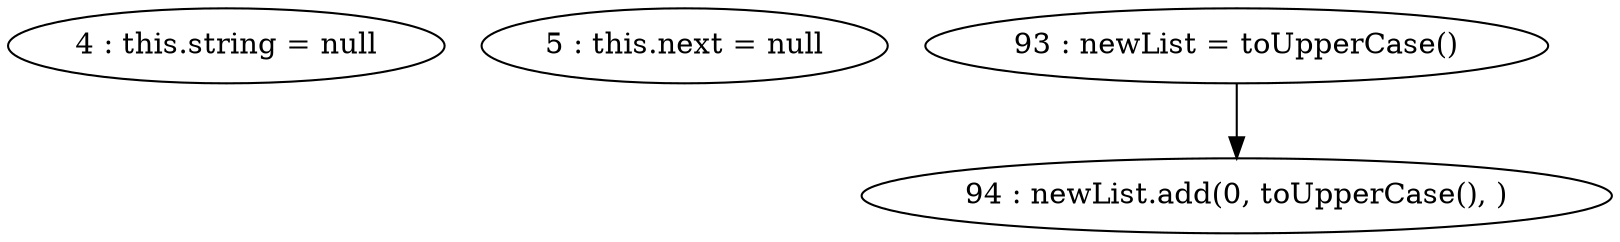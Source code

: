 digraph G {
"4 : this.string = null"
"5 : this.next = null"
"93 : newList = toUpperCase()"
"93 : newList = toUpperCase()" -> "94 : newList.add(0, toUpperCase(), )"
"94 : newList.add(0, toUpperCase(), )"
}